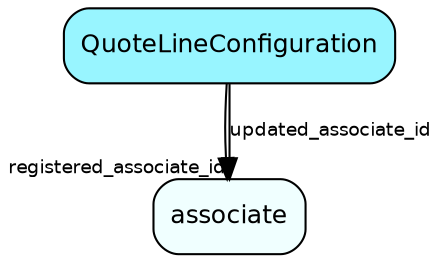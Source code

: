 digraph QuoteLineConfiguration  {
node [shape = box style="rounded, filled" fontname = "Helvetica" fontsize = "12" ]
edge [fontname = "Helvetica" fontsize = "9"]

QuoteLineConfiguration[fillcolor = "cadetblue1"]
associate[fillcolor = "azure1"]
QuoteLineConfiguration -> associate [headlabel = "registered_associate_id"]
QuoteLineConfiguration -> associate [label = "updated_associate_id"]
}
